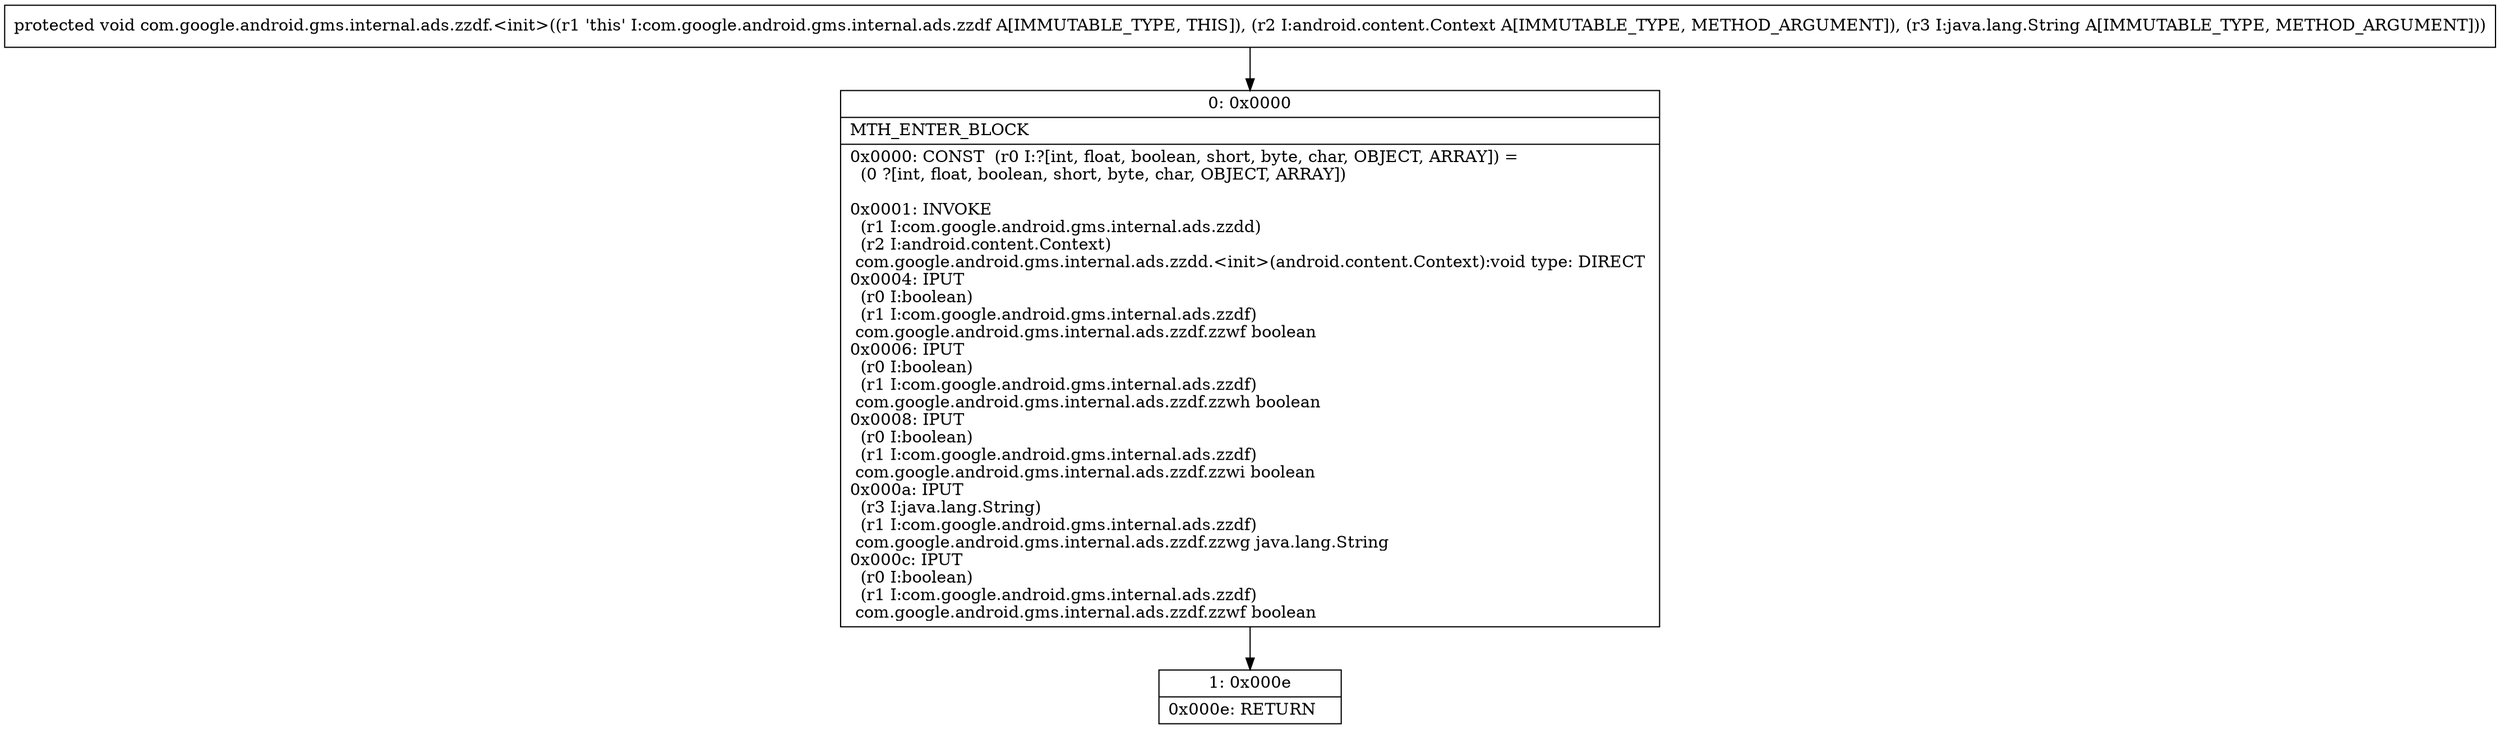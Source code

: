 digraph "CFG forcom.google.android.gms.internal.ads.zzdf.\<init\>(Landroid\/content\/Context;Ljava\/lang\/String;)V" {
Node_0 [shape=record,label="{0\:\ 0x0000|MTH_ENTER_BLOCK\l|0x0000: CONST  (r0 I:?[int, float, boolean, short, byte, char, OBJECT, ARRAY]) = \l  (0 ?[int, float, boolean, short, byte, char, OBJECT, ARRAY])\l \l0x0001: INVOKE  \l  (r1 I:com.google.android.gms.internal.ads.zzdd)\l  (r2 I:android.content.Context)\l com.google.android.gms.internal.ads.zzdd.\<init\>(android.content.Context):void type: DIRECT \l0x0004: IPUT  \l  (r0 I:boolean)\l  (r1 I:com.google.android.gms.internal.ads.zzdf)\l com.google.android.gms.internal.ads.zzdf.zzwf boolean \l0x0006: IPUT  \l  (r0 I:boolean)\l  (r1 I:com.google.android.gms.internal.ads.zzdf)\l com.google.android.gms.internal.ads.zzdf.zzwh boolean \l0x0008: IPUT  \l  (r0 I:boolean)\l  (r1 I:com.google.android.gms.internal.ads.zzdf)\l com.google.android.gms.internal.ads.zzdf.zzwi boolean \l0x000a: IPUT  \l  (r3 I:java.lang.String)\l  (r1 I:com.google.android.gms.internal.ads.zzdf)\l com.google.android.gms.internal.ads.zzdf.zzwg java.lang.String \l0x000c: IPUT  \l  (r0 I:boolean)\l  (r1 I:com.google.android.gms.internal.ads.zzdf)\l com.google.android.gms.internal.ads.zzdf.zzwf boolean \l}"];
Node_1 [shape=record,label="{1\:\ 0x000e|0x000e: RETURN   \l}"];
MethodNode[shape=record,label="{protected void com.google.android.gms.internal.ads.zzdf.\<init\>((r1 'this' I:com.google.android.gms.internal.ads.zzdf A[IMMUTABLE_TYPE, THIS]), (r2 I:android.content.Context A[IMMUTABLE_TYPE, METHOD_ARGUMENT]), (r3 I:java.lang.String A[IMMUTABLE_TYPE, METHOD_ARGUMENT])) }"];
MethodNode -> Node_0;
Node_0 -> Node_1;
}

